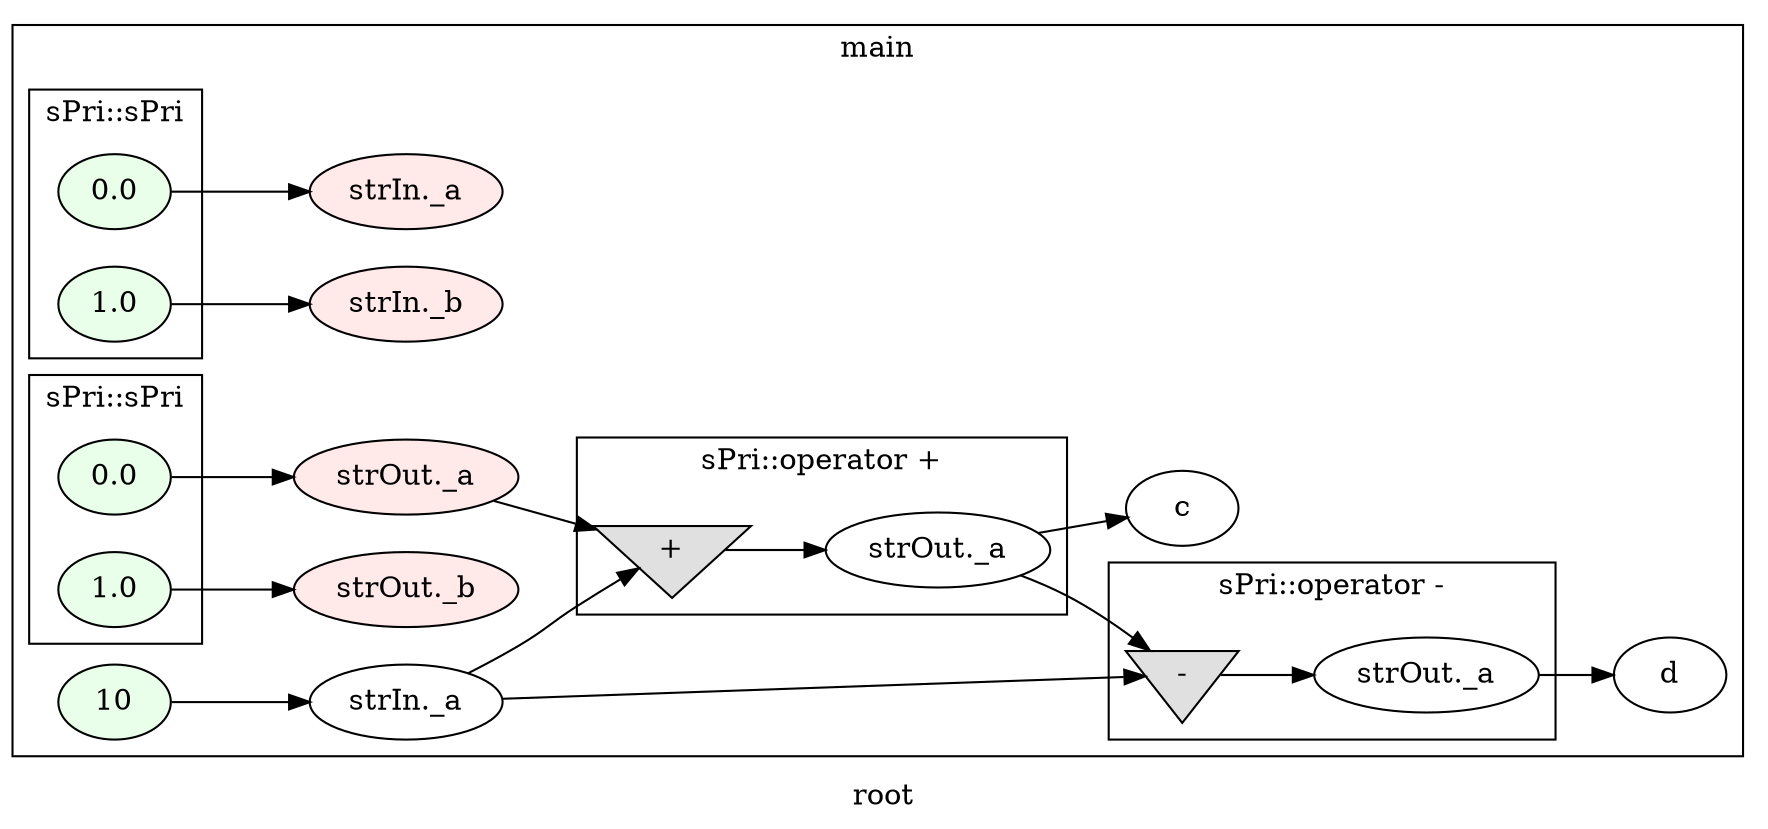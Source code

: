 digraph G
{
rankdir=LR;
label = "root";
subgraph cluster_1 {
label = "main";
parent = "G";
startinglines = "18_23_23";
	node_000004 [ label = "strIn._a", style=filled, fillcolor="#FFE9E9", startinglines=8 ]
	node_000006 [ label = "strIn._b", style=filled, fillcolor="#FFE9E9", startinglines=8 ]
	node_000008 [ label = "strOut._a", style=filled, fillcolor="#FFE9E9", startinglines=8 ]
	node_000010 [ label = "strOut._b", style=filled, fillcolor="#FFE9E9", startinglines=8 ]
	node_000011 [ label = "10", style=filled, fillcolor="#E9FFE9", startinglines=26 ]
	node_000012 [ label = "strIn._a", startingline=26 ]
	node_000015 [ label = "c", startingline=28 ]
	node_000018 [ label = "d", startingline=30 ]
subgraph cluster_2 {
label = "sPri::sPri";
parent = "cluster_1";
startinglines = "23_23_24";
	node_000003 [ label = "0.0", style=filled, fillcolor="#E9FFE9", startinglines=8 ]
	node_000005 [ label = "1.0", style=filled, fillcolor="#E9FFE9", startinglines=8 ]
}
subgraph cluster_3 {
label = "sPri::sPri";
parent = "cluster_1";
startinglines = "8_8_25";
	node_000007 [ label = "0.0", style=filled, fillcolor="#E9FFE9", startinglines=8 ]
	node_000009 [ label = "1.0", style=filled, fillcolor="#E9FFE9", startinglines=8 ]
}
subgraph cluster_4 {
label = "sPri::operator +";
parent = "cluster_1";
startinglines = "8_26_27";
	node_000013 [ label = "+", shape=invtriangle, style=filled, fillcolor="#E0E0E0", startinglines=12 ]
	node_000014 [ label = "strOut._a", startingline=12 ]
}
subgraph cluster_5 {
label = "sPri::operator -";
parent = "cluster_1";
startinglines = "12_28_29";
	node_000016 [ label = "-", shape=invtriangle, style=filled, fillcolor="#E0E0E0", startinglines=20 ]
	node_000017 [ label = "strOut._a", startingline=20 ]
}
}
	node_000008 -> node_000013
	node_000011 -> node_000012
	node_000012 -> node_000013
	node_000012 -> node_000016
	node_000003 -> node_000004
	node_000005 -> node_000006
	node_000007 -> node_000008
	node_000009 -> node_000010
	node_000013 -> node_000014
	node_000014 -> node_000015
	node_000014 -> node_000016
	node_000016 -> node_000017
	node_000017 -> node_000018
}
